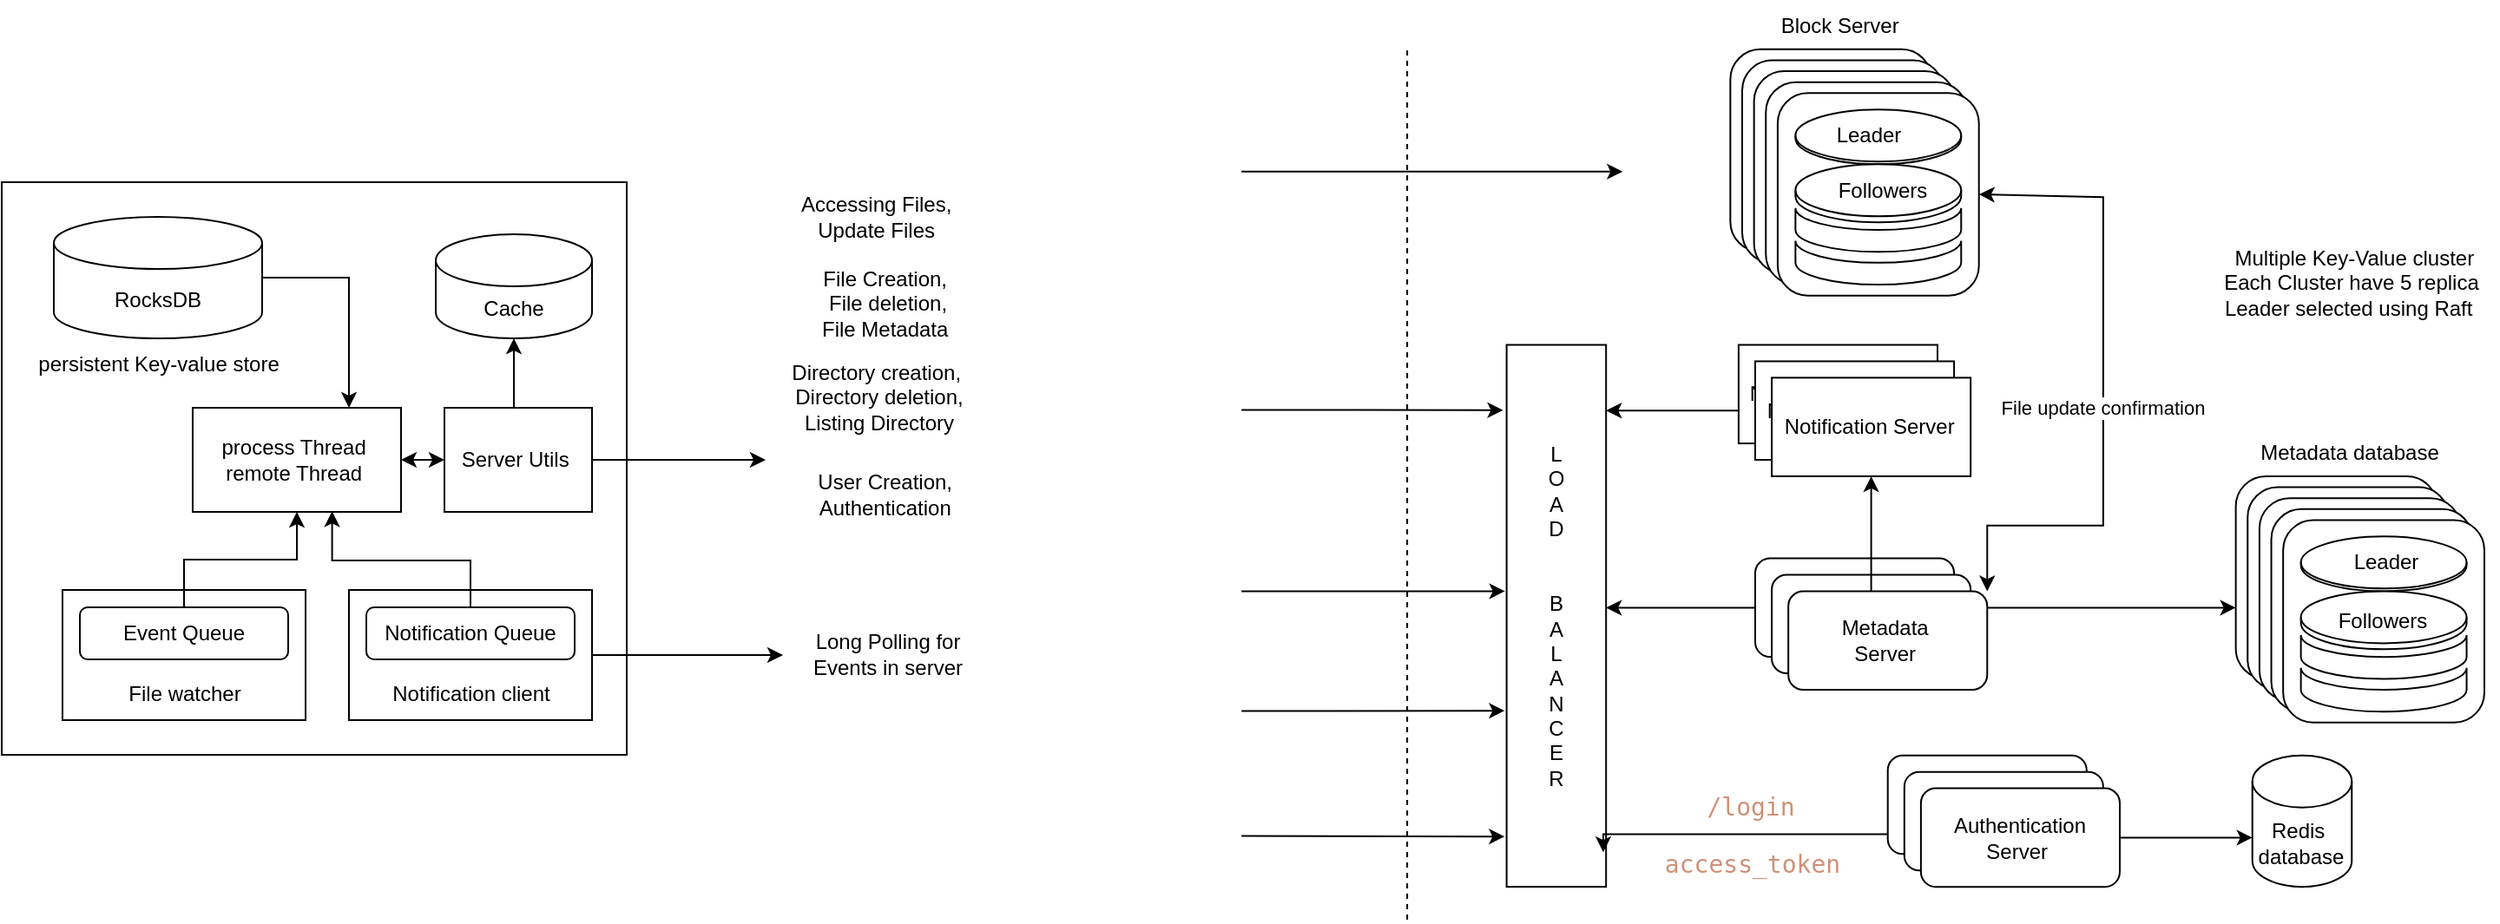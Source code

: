 <mxfile version="26.2.12">
  <diagram name="Page-1" id="bNkM6R-N0ssAOY50iF0S">
    <mxGraphModel dx="1917" dy="533" grid="1" gridSize="10" guides="1" tooltips="1" connect="1" arrows="1" fold="1" page="1" pageScale="1" pageWidth="850" pageHeight="1100" math="0" shadow="0">
      <root>
        <mxCell id="0" />
        <mxCell id="1" parent="0" />
        <mxCell id="1btQqyBYPSRcOoSG0rmQ-140" value="" style="rounded=0;whiteSpace=wrap;html=1;" vertex="1" parent="1">
          <mxGeometry x="-600" y="450" width="360" height="330" as="geometry" />
        </mxCell>
        <mxCell id="1btQqyBYPSRcOoSG0rmQ-121" value="Cache" style="shape=cylinder3;whiteSpace=wrap;html=1;boundedLbl=1;backgroundOutline=1;size=15;" vertex="1" parent="1">
          <mxGeometry x="-350" y="480" width="90" height="60" as="geometry" />
        </mxCell>
        <mxCell id="1btQqyBYPSRcOoSG0rmQ-143" value="" style="edgeStyle=orthogonalEdgeStyle;rounded=0;orthogonalLoop=1;jettySize=auto;html=1;entryX=0.75;entryY=0;entryDx=0;entryDy=0;" edge="1" parent="1" source="1btQqyBYPSRcOoSG0rmQ-122" target="1btQqyBYPSRcOoSG0rmQ-136">
          <mxGeometry relative="1" as="geometry">
            <Array as="points">
              <mxPoint x="-400" y="505" />
            </Array>
          </mxGeometry>
        </mxCell>
        <mxCell id="1btQqyBYPSRcOoSG0rmQ-122" value="RocksDB" style="shape=cylinder3;whiteSpace=wrap;html=1;boundedLbl=1;backgroundOutline=1;size=15;" vertex="1" parent="1">
          <mxGeometry x="-570" y="470" width="120" height="70" as="geometry" />
        </mxCell>
        <mxCell id="1btQqyBYPSRcOoSG0rmQ-123" value="persistent Key-value store" style="text;html=1;align=center;verticalAlign=middle;resizable=0;points=[];autosize=1;strokeColor=none;fillColor=none;" vertex="1" parent="1">
          <mxGeometry x="-590" y="540" width="160" height="30" as="geometry" />
        </mxCell>
        <mxCell id="1btQqyBYPSRcOoSG0rmQ-149" value="" style="edgeStyle=orthogonalEdgeStyle;rounded=0;orthogonalLoop=1;jettySize=auto;html=1;" edge="1" parent="1" source="1btQqyBYPSRcOoSG0rmQ-124">
          <mxGeometry relative="1" as="geometry">
            <mxPoint x="-150" y="722.5" as="targetPoint" />
          </mxGeometry>
        </mxCell>
        <mxCell id="1btQqyBYPSRcOoSG0rmQ-124" value="" style="rounded=0;whiteSpace=wrap;html=1;" vertex="1" parent="1">
          <mxGeometry x="-400" y="685" width="140" height="75" as="geometry" />
        </mxCell>
        <mxCell id="1btQqyBYPSRcOoSG0rmQ-125" value="Notification client" style="text;html=1;align=center;verticalAlign=middle;resizable=0;points=[];autosize=1;strokeColor=none;fillColor=none;" vertex="1" parent="1">
          <mxGeometry x="-385" y="730" width="110" height="30" as="geometry" />
        </mxCell>
        <mxCell id="1btQqyBYPSRcOoSG0rmQ-146" value="" style="edgeStyle=orthogonalEdgeStyle;rounded=0;orthogonalLoop=1;jettySize=auto;html=1;entryX=0.669;entryY=0.994;entryDx=0;entryDy=0;entryPerimeter=0;" edge="1" parent="1" source="1btQqyBYPSRcOoSG0rmQ-129" target="1btQqyBYPSRcOoSG0rmQ-136">
          <mxGeometry relative="1" as="geometry">
            <Array as="points">
              <mxPoint x="-330" y="668" />
              <mxPoint x="-410" y="668" />
            </Array>
          </mxGeometry>
        </mxCell>
        <mxCell id="1btQqyBYPSRcOoSG0rmQ-129" value="Notification Queue" style="rounded=1;whiteSpace=wrap;html=1;" vertex="1" parent="1">
          <mxGeometry x="-390" y="695" width="120" height="30" as="geometry" />
        </mxCell>
        <mxCell id="1btQqyBYPSRcOoSG0rmQ-144" value="" style="edgeStyle=orthogonalEdgeStyle;rounded=0;orthogonalLoop=1;jettySize=auto;html=1;" edge="1" parent="1" source="1btQqyBYPSRcOoSG0rmQ-135" target="1btQqyBYPSRcOoSG0rmQ-121">
          <mxGeometry relative="1" as="geometry">
            <Array as="points">
              <mxPoint x="-305" y="570" />
              <mxPoint x="-305" y="570" />
            </Array>
          </mxGeometry>
        </mxCell>
        <mxCell id="1btQqyBYPSRcOoSG0rmQ-151" value="" style="edgeStyle=orthogonalEdgeStyle;rounded=0;orthogonalLoop=1;jettySize=auto;html=1;" edge="1" parent="1" source="1btQqyBYPSRcOoSG0rmQ-135">
          <mxGeometry relative="1" as="geometry">
            <mxPoint x="-160" y="610" as="targetPoint" />
          </mxGeometry>
        </mxCell>
        <mxCell id="1btQqyBYPSRcOoSG0rmQ-135" value="Server Utils&amp;nbsp;" style="rounded=0;whiteSpace=wrap;html=1;" vertex="1" parent="1">
          <mxGeometry x="-345" y="580" width="85" height="60" as="geometry" />
        </mxCell>
        <mxCell id="1btQqyBYPSRcOoSG0rmQ-136" value="process Thread&amp;nbsp;&lt;div&gt;remote Thread&amp;nbsp;&lt;/div&gt;" style="rounded=0;whiteSpace=wrap;html=1;" vertex="1" parent="1">
          <mxGeometry x="-490" y="580" width="120" height="60" as="geometry" />
        </mxCell>
        <mxCell id="1btQqyBYPSRcOoSG0rmQ-137" value="" style="rounded=0;whiteSpace=wrap;html=1;" vertex="1" parent="1">
          <mxGeometry x="-565" y="685" width="140" height="75" as="geometry" />
        </mxCell>
        <mxCell id="1btQqyBYPSRcOoSG0rmQ-138" value="File watcher" style="text;html=1;align=center;verticalAlign=middle;resizable=0;points=[];autosize=1;strokeColor=none;fillColor=none;" vertex="1" parent="1">
          <mxGeometry x="-540" y="730" width="90" height="30" as="geometry" />
        </mxCell>
        <mxCell id="1btQqyBYPSRcOoSG0rmQ-145" value="" style="edgeStyle=orthogonalEdgeStyle;rounded=0;orthogonalLoop=1;jettySize=auto;html=1;" edge="1" parent="1" source="1btQqyBYPSRcOoSG0rmQ-139" target="1btQqyBYPSRcOoSG0rmQ-136">
          <mxGeometry relative="1" as="geometry" />
        </mxCell>
        <mxCell id="1btQqyBYPSRcOoSG0rmQ-139" value="Event Queue" style="rounded=1;whiteSpace=wrap;html=1;" vertex="1" parent="1">
          <mxGeometry x="-555" y="695" width="120" height="30" as="geometry" />
        </mxCell>
        <mxCell id="1btQqyBYPSRcOoSG0rmQ-147" value="" style="endArrow=classic;startArrow=classic;html=1;rounded=0;exitX=1;exitY=0.5;exitDx=0;exitDy=0;entryX=0;entryY=0.5;entryDx=0;entryDy=0;" edge="1" parent="1" source="1btQqyBYPSRcOoSG0rmQ-136" target="1btQqyBYPSRcOoSG0rmQ-135">
          <mxGeometry width="50" height="50" relative="1" as="geometry">
            <mxPoint x="-370" y="690" as="sourcePoint" />
            <mxPoint x="-320" y="640" as="targetPoint" />
          </mxGeometry>
        </mxCell>
        <mxCell id="1btQqyBYPSRcOoSG0rmQ-2" value="L&lt;div&gt;O&lt;/div&gt;&lt;div&gt;A&lt;/div&gt;&lt;div&gt;D&lt;/div&gt;&lt;div&gt;&lt;br&gt;&lt;/div&gt;&lt;div&gt;&lt;br&gt;&lt;/div&gt;&lt;div&gt;B&lt;/div&gt;&lt;div&gt;A&lt;/div&gt;&lt;div&gt;L&lt;/div&gt;&lt;div&gt;A&lt;/div&gt;&lt;div&gt;N&lt;/div&gt;&lt;div&gt;C&lt;/div&gt;&lt;div&gt;E&lt;/div&gt;&lt;div&gt;R&lt;/div&gt;" style="rounded=0;whiteSpace=wrap;html=1;" vertex="1" parent="1">
          <mxGeometry x="266.818" y="543.75" width="57.273" height="312.321" as="geometry" />
        </mxCell>
        <mxCell id="1btQqyBYPSRcOoSG0rmQ-84" value="" style="edgeStyle=orthogonalEdgeStyle;rounded=0;orthogonalLoop=1;jettySize=auto;html=1;entryX=0.972;entryY=0.936;entryDx=0;entryDy=0;entryPerimeter=0;" edge="1" parent="1" source="1btQqyBYPSRcOoSG0rmQ-3" target="1btQqyBYPSRcOoSG0rmQ-2">
          <mxGeometry relative="1" as="geometry">
            <Array as="points">
              <mxPoint x="448.182" y="825.786" />
              <mxPoint x="448.182" y="825.786" />
            </Array>
          </mxGeometry>
        </mxCell>
        <mxCell id="1btQqyBYPSRcOoSG0rmQ-3" value="Authentication Server&amp;nbsp;" style="rounded=1;whiteSpace=wrap;html=1;" vertex="1" parent="1">
          <mxGeometry x="486.364" y="780.357" width="114.545" height="56.786" as="geometry" />
        </mxCell>
        <mxCell id="1btQqyBYPSRcOoSG0rmQ-4" value="Authentication Server&amp;nbsp;" style="rounded=1;whiteSpace=wrap;html=1;" vertex="1" parent="1">
          <mxGeometry x="495.909" y="789.821" width="114.545" height="56.786" as="geometry" />
        </mxCell>
        <mxCell id="1btQqyBYPSRcOoSG0rmQ-85" value="" style="edgeStyle=orthogonalEdgeStyle;rounded=0;orthogonalLoop=1;jettySize=auto;html=1;" edge="1" parent="1" source="1btQqyBYPSRcOoSG0rmQ-5" target="1btQqyBYPSRcOoSG0rmQ-7">
          <mxGeometry relative="1" as="geometry">
            <Array as="points">
              <mxPoint x="667.727" y="827.679" />
              <mxPoint x="667.727" y="827.679" />
            </Array>
          </mxGeometry>
        </mxCell>
        <mxCell id="1btQqyBYPSRcOoSG0rmQ-5" value="Authentication Server&amp;nbsp;" style="rounded=1;whiteSpace=wrap;html=1;" vertex="1" parent="1">
          <mxGeometry x="505.455" y="799.286" width="114.545" height="56.786" as="geometry" />
        </mxCell>
        <mxCell id="1btQqyBYPSRcOoSG0rmQ-7" value="Redis&amp;nbsp;&lt;div&gt;database&lt;/div&gt;" style="shape=cylinder3;whiteSpace=wrap;html=1;boundedLbl=1;backgroundOutline=1;size=15;" vertex="1" parent="1">
          <mxGeometry x="696.364" y="780.357" width="57.273" height="75.714" as="geometry" />
        </mxCell>
        <mxCell id="1btQqyBYPSRcOoSG0rmQ-11" value="&lt;div style=&quot;color: rgb(204, 204, 204); font-family: &amp;quot;Droid Sans Mono&amp;quot;, &amp;quot;monospace&amp;quot;, monospace; font-size: 14px; line-height: 19px; white-space-collapse: preserve;&quot;&gt;&lt;span style=&quot;color: rgb(206, 145, 120);&quot;&gt;/login&lt;/span&gt;&lt;/div&gt;" style="text;html=1;align=center;verticalAlign=middle;resizable=0;points=[];autosize=1;strokeColor=none;fillColor=none;" vertex="1" parent="1">
          <mxGeometry x="371.818" y="794.554" width="70" height="30" as="geometry" />
        </mxCell>
        <mxCell id="1btQqyBYPSRcOoSG0rmQ-12" value="&lt;div style=&quot;color: rgb(204, 204, 204); font-family: &amp;quot;Droid Sans Mono&amp;quot;, &amp;quot;monospace&amp;quot;, monospace; font-size: 14px; line-height: 19px; white-space-collapse: preserve;&quot;&gt;&lt;span style=&quot;color: rgb(206, 145, 120);&quot;&gt;access_token&lt;/span&gt;&lt;/div&gt;" style="text;html=1;align=center;verticalAlign=middle;resizable=0;points=[];autosize=1;strokeColor=none;fillColor=none;" vertex="1" parent="1">
          <mxGeometry x="347.955" y="827.679" width="120" height="30" as="geometry" />
        </mxCell>
        <mxCell id="1btQqyBYPSRcOoSG0rmQ-86" value="" style="edgeStyle=orthogonalEdgeStyle;rounded=0;orthogonalLoop=1;jettySize=auto;html=1;" edge="1" parent="1" source="1btQqyBYPSRcOoSG0rmQ-15" target="1btQqyBYPSRcOoSG0rmQ-2">
          <mxGeometry relative="1" as="geometry">
            <Array as="points">
              <mxPoint x="343.182" y="695.179" />
              <mxPoint x="343.182" y="695.179" />
            </Array>
          </mxGeometry>
        </mxCell>
        <mxCell id="1btQqyBYPSRcOoSG0rmQ-15" value="Metadata&amp;nbsp;&lt;div&gt;Server&amp;nbsp;&lt;/div&gt;" style="rounded=1;whiteSpace=wrap;html=1;" vertex="1" parent="1">
          <mxGeometry x="410" y="666.786" width="114.545" height="56.786" as="geometry" />
        </mxCell>
        <mxCell id="1btQqyBYPSRcOoSG0rmQ-16" value="Metadata&amp;nbsp;&lt;div&gt;Server&amp;nbsp;&lt;/div&gt;" style="rounded=1;whiteSpace=wrap;html=1;" vertex="1" parent="1">
          <mxGeometry x="419.545" y="676.25" width="114.545" height="56.786" as="geometry" />
        </mxCell>
        <mxCell id="1btQqyBYPSRcOoSG0rmQ-77" value="" style="edgeStyle=orthogonalEdgeStyle;rounded=0;orthogonalLoop=1;jettySize=auto;html=1;" edge="1" parent="1" source="1btQqyBYPSRcOoSG0rmQ-17" target="1btQqyBYPSRcOoSG0rmQ-49">
          <mxGeometry relative="1" as="geometry">
            <Array as="points">
              <mxPoint x="600.909" y="695.179" />
              <mxPoint x="600.909" y="695.179" />
            </Array>
          </mxGeometry>
        </mxCell>
        <mxCell id="1btQqyBYPSRcOoSG0rmQ-82" value="" style="edgeStyle=orthogonalEdgeStyle;rounded=0;orthogonalLoop=1;jettySize=auto;html=1;" edge="1" parent="1" source="1btQqyBYPSRcOoSG0rmQ-17" target="1btQqyBYPSRcOoSG0rmQ-81">
          <mxGeometry relative="1" as="geometry">
            <Array as="points">
              <mxPoint x="476.818" y="666.786" />
              <mxPoint x="476.818" y="666.786" />
            </Array>
          </mxGeometry>
        </mxCell>
        <mxCell id="1btQqyBYPSRcOoSG0rmQ-17" value="Metadata&amp;nbsp;&lt;div&gt;Server&amp;nbsp;&lt;/div&gt;" style="rounded=1;whiteSpace=wrap;html=1;" vertex="1" parent="1">
          <mxGeometry x="429.091" y="685.714" width="114.545" height="56.786" as="geometry" />
        </mxCell>
        <mxCell id="1btQqyBYPSRcOoSG0rmQ-76" value="&amp;nbsp;Multiple Key-Value cluster&lt;div&gt;Each Cluster have 5 replica&lt;/div&gt;&lt;div&gt;Leader selected using Raft&amp;nbsp;&lt;/div&gt;" style="text;html=1;align=center;verticalAlign=middle;resizable=0;points=[];autosize=1;strokeColor=none;fillColor=none;" vertex="1" parent="1">
          <mxGeometry x="667.727" y="477.5" width="170" height="60" as="geometry" />
        </mxCell>
        <mxCell id="1btQqyBYPSRcOoSG0rmQ-83" value="" style="edgeStyle=orthogonalEdgeStyle;rounded=0;orthogonalLoop=1;jettySize=auto;html=1;" edge="1" parent="1" source="1btQqyBYPSRcOoSG0rmQ-78" target="1btQqyBYPSRcOoSG0rmQ-2">
          <mxGeometry relative="1" as="geometry">
            <Array as="points">
              <mxPoint x="371.818" y="581.607" />
              <mxPoint x="371.818" y="581.607" />
            </Array>
          </mxGeometry>
        </mxCell>
        <mxCell id="1btQqyBYPSRcOoSG0rmQ-78" value="Notification Server&amp;nbsp;" style="whiteSpace=wrap;html=1;" vertex="1" parent="1">
          <mxGeometry x="400.455" y="543.75" width="114.545" height="56.786" as="geometry" />
        </mxCell>
        <mxCell id="1btQqyBYPSRcOoSG0rmQ-80" value="Notification Server&amp;nbsp;" style="whiteSpace=wrap;html=1;" vertex="1" parent="1">
          <mxGeometry x="410" y="553.214" width="114.545" height="56.786" as="geometry" />
        </mxCell>
        <mxCell id="1btQqyBYPSRcOoSG0rmQ-81" value="Notification Server&amp;nbsp;" style="whiteSpace=wrap;html=1;" vertex="1" parent="1">
          <mxGeometry x="419.545" y="562.679" width="114.545" height="56.786" as="geometry" />
        </mxCell>
        <mxCell id="1btQqyBYPSRcOoSG0rmQ-88" value="" style="group" vertex="1" connectable="0" parent="1">
          <mxGeometry x="686.818" y="619.464" width="143.182" height="141.964" as="geometry" />
        </mxCell>
        <mxCell id="1btQqyBYPSRcOoSG0rmQ-49" value="" style="rounded=1;whiteSpace=wrap;html=1;" vertex="1" parent="1btQqyBYPSRcOoSG0rmQ-88">
          <mxGeometry width="115.909" height="116.726" as="geometry" />
        </mxCell>
        <mxCell id="1btQqyBYPSRcOoSG0rmQ-72" value="" style="rounded=1;whiteSpace=wrap;html=1;" vertex="1" parent="1btQqyBYPSRcOoSG0rmQ-88">
          <mxGeometry x="6.818" y="6.31" width="115.909" height="116.726" as="geometry" />
        </mxCell>
        <mxCell id="1btQqyBYPSRcOoSG0rmQ-73" value="" style="rounded=1;whiteSpace=wrap;html=1;" vertex="1" parent="1btQqyBYPSRcOoSG0rmQ-88">
          <mxGeometry x="13.636" y="12.619" width="115.909" height="116.726" as="geometry" />
        </mxCell>
        <mxCell id="1btQqyBYPSRcOoSG0rmQ-74" value="" style="rounded=1;whiteSpace=wrap;html=1;" vertex="1" parent="1btQqyBYPSRcOoSG0rmQ-88">
          <mxGeometry x="20.455" y="18.929" width="115.909" height="116.726" as="geometry" />
        </mxCell>
        <mxCell id="1btQqyBYPSRcOoSG0rmQ-75" value="" style="rounded=1;whiteSpace=wrap;html=1;" vertex="1" parent="1btQqyBYPSRcOoSG0rmQ-88">
          <mxGeometry x="27.273" y="25.238" width="115.909" height="116.726" as="geometry" />
        </mxCell>
        <mxCell id="1btQqyBYPSRcOoSG0rmQ-57" value="" style="shape=cylinder3;whiteSpace=wrap;html=1;boundedLbl=1;backgroundOutline=1;size=15;" vertex="1" parent="1btQqyBYPSRcOoSG0rmQ-88">
          <mxGeometry x="37.5" y="34.702" width="95.455" height="31.548" as="geometry" />
        </mxCell>
        <mxCell id="1btQqyBYPSRcOoSG0rmQ-60" value="" style="shape=cylinder3;whiteSpace=wrap;html=1;boundedLbl=1;backgroundOutline=1;size=15;lid=0;" vertex="1" parent="1btQqyBYPSRcOoSG0rmQ-88">
          <mxGeometry x="37.5" y="91.488" width="95.455" height="25.238" as="geometry" />
        </mxCell>
        <mxCell id="1btQqyBYPSRcOoSG0rmQ-61" value="" style="shape=cylinder3;whiteSpace=wrap;html=1;boundedLbl=1;backgroundOutline=1;size=15;lid=0;" vertex="1" parent="1btQqyBYPSRcOoSG0rmQ-88">
          <mxGeometry x="37.5" y="110.417" width="95.455" height="25.238" as="geometry" />
        </mxCell>
        <mxCell id="1btQqyBYPSRcOoSG0rmQ-63" value="" style="shape=cylinder3;whiteSpace=wrap;html=1;boundedLbl=1;backgroundOutline=1;size=15;" vertex="1" parent="1btQqyBYPSRcOoSG0rmQ-88">
          <mxGeometry x="37.5" y="66.25" width="95.455" height="33.44" as="geometry" />
        </mxCell>
        <mxCell id="1btQqyBYPSRcOoSG0rmQ-62" value="Followers" style="text;html=1;align=center;verticalAlign=middle;resizable=0;points=[];autosize=1;strokeColor=none;fillColor=none;" vertex="1" parent="1btQqyBYPSRcOoSG0rmQ-88">
          <mxGeometry x="49.088" y="68.771" width="70" height="30" as="geometry" />
        </mxCell>
        <mxCell id="1btQqyBYPSRcOoSG0rmQ-65" value="Leader" style="text;html=1;align=center;verticalAlign=middle;resizable=0;points=[];autosize=1;strokeColor=none;fillColor=none;" vertex="1" parent="1btQqyBYPSRcOoSG0rmQ-88">
          <mxGeometry x="56.592" y="34.702" width="60" height="30" as="geometry" />
        </mxCell>
        <mxCell id="1btQqyBYPSRcOoSG0rmQ-89" value="" style="group" vertex="1" connectable="0" parent="1">
          <mxGeometry x="395.682" y="373.393" width="143.182" height="141.964" as="geometry" />
        </mxCell>
        <mxCell id="1btQqyBYPSRcOoSG0rmQ-90" value="" style="rounded=1;whiteSpace=wrap;html=1;" vertex="1" parent="1btQqyBYPSRcOoSG0rmQ-89">
          <mxGeometry width="115.909" height="116.726" as="geometry" />
        </mxCell>
        <mxCell id="1btQqyBYPSRcOoSG0rmQ-91" value="" style="rounded=1;whiteSpace=wrap;html=1;" vertex="1" parent="1btQqyBYPSRcOoSG0rmQ-89">
          <mxGeometry x="6.818" y="6.31" width="115.909" height="116.726" as="geometry" />
        </mxCell>
        <mxCell id="1btQqyBYPSRcOoSG0rmQ-92" value="" style="rounded=1;whiteSpace=wrap;html=1;" vertex="1" parent="1btQqyBYPSRcOoSG0rmQ-89">
          <mxGeometry x="13.636" y="12.619" width="115.909" height="116.726" as="geometry" />
        </mxCell>
        <mxCell id="1btQqyBYPSRcOoSG0rmQ-93" value="" style="rounded=1;whiteSpace=wrap;html=1;" vertex="1" parent="1btQqyBYPSRcOoSG0rmQ-89">
          <mxGeometry x="20.455" y="18.929" width="115.909" height="116.726" as="geometry" />
        </mxCell>
        <mxCell id="1btQqyBYPSRcOoSG0rmQ-94" value="" style="rounded=1;whiteSpace=wrap;html=1;" vertex="1" parent="1btQqyBYPSRcOoSG0rmQ-89">
          <mxGeometry x="27.271" y="25.241" width="115.91" height="116.723" as="geometry" />
        </mxCell>
        <mxCell id="1btQqyBYPSRcOoSG0rmQ-95" value="" style="shape=cylinder3;whiteSpace=wrap;html=1;boundedLbl=1;backgroundOutline=1;size=15;" vertex="1" parent="1btQqyBYPSRcOoSG0rmQ-89">
          <mxGeometry x="37.5" y="34.702" width="95.455" height="31.548" as="geometry" />
        </mxCell>
        <mxCell id="1btQqyBYPSRcOoSG0rmQ-96" value="" style="shape=cylinder3;whiteSpace=wrap;html=1;boundedLbl=1;backgroundOutline=1;size=15;lid=0;" vertex="1" parent="1btQqyBYPSRcOoSG0rmQ-89">
          <mxGeometry x="37.5" y="91.488" width="95.455" height="25.238" as="geometry" />
        </mxCell>
        <mxCell id="1btQqyBYPSRcOoSG0rmQ-97" value="" style="shape=cylinder3;whiteSpace=wrap;html=1;boundedLbl=1;backgroundOutline=1;size=15;lid=0;" vertex="1" parent="1btQqyBYPSRcOoSG0rmQ-89">
          <mxGeometry x="37.5" y="110.417" width="95.455" height="25.238" as="geometry" />
        </mxCell>
        <mxCell id="1btQqyBYPSRcOoSG0rmQ-98" value="" style="shape=cylinder3;whiteSpace=wrap;html=1;boundedLbl=1;backgroundOutline=1;size=15;" vertex="1" parent="1btQqyBYPSRcOoSG0rmQ-89">
          <mxGeometry x="37.5" y="66.25" width="95.455" height="33.44" as="geometry" />
        </mxCell>
        <mxCell id="1btQqyBYPSRcOoSG0rmQ-99" value="Followers" style="text;html=1;align=center;verticalAlign=middle;resizable=0;points=[];autosize=1;strokeColor=none;fillColor=none;" vertex="1" parent="1btQqyBYPSRcOoSG0rmQ-89">
          <mxGeometry x="51.818" y="66.253" width="70" height="30" as="geometry" />
        </mxCell>
        <mxCell id="1btQqyBYPSRcOoSG0rmQ-100" value="Leader" style="text;html=1;align=center;verticalAlign=middle;resizable=0;points=[];autosize=1;strokeColor=none;fillColor=none;" vertex="1" parent="1btQqyBYPSRcOoSG0rmQ-89">
          <mxGeometry x="49.777" y="34.702" width="60" height="30" as="geometry" />
        </mxCell>
        <mxCell id="1btQqyBYPSRcOoSG0rmQ-101" value="Block Server&amp;nbsp;" style="text;html=1;align=center;verticalAlign=middle;resizable=0;points=[];autosize=1;strokeColor=none;fillColor=none;" vertex="1" parent="1">
          <mxGeometry x="414.773" y="345" width="90" height="30" as="geometry" />
        </mxCell>
        <mxCell id="1btQqyBYPSRcOoSG0rmQ-102" value="Metadata database" style="text;html=1;align=center;verticalAlign=middle;resizable=0;points=[];autosize=1;strokeColor=none;fillColor=none;" vertex="1" parent="1">
          <mxGeometry x="686.818" y="591.071" width="130" height="30" as="geometry" />
        </mxCell>
        <mxCell id="1btQqyBYPSRcOoSG0rmQ-103" value="" style="endArrow=classic;startArrow=classic;html=1;rounded=0;exitX=1;exitY=0.5;exitDx=0;exitDy=0;entryX=1;entryY=0;entryDx=0;entryDy=0;" edge="1" parent="1" source="1btQqyBYPSRcOoSG0rmQ-94" target="1btQqyBYPSRcOoSG0rmQ-17">
          <mxGeometry width="50" height="50" relative="1" as="geometry">
            <mxPoint x="658.182" y="553.214" as="sourcePoint" />
            <mxPoint x="705.909" y="505.893" as="targetPoint" />
            <Array as="points">
              <mxPoint x="610.455" y="458.571" />
              <mxPoint x="610.455" y="647.857" />
              <mxPoint x="543.636" y="647.857" />
            </Array>
          </mxGeometry>
        </mxCell>
        <mxCell id="1btQqyBYPSRcOoSG0rmQ-104" value="File update confirmation" style="edgeLabel;html=1;align=center;verticalAlign=middle;resizable=0;points=[];" vertex="1" connectable="0" parent="1btQqyBYPSRcOoSG0rmQ-103">
          <mxGeometry x="0.053" y="-1" relative="1" as="geometry">
            <mxPoint as="offset" />
          </mxGeometry>
        </mxCell>
        <mxCell id="1btQqyBYPSRcOoSG0rmQ-107" value="" style="endArrow=none;dashed=1;html=1;rounded=0;" edge="1" parent="1">
          <mxGeometry width="50" height="50" relative="1" as="geometry">
            <mxPoint x="209.545" y="875" as="sourcePoint" />
            <mxPoint x="209.545" y="373.393" as="targetPoint" />
          </mxGeometry>
        </mxCell>
        <mxCell id="1btQqyBYPSRcOoSG0rmQ-109" value="" style="endArrow=classic;html=1;rounded=0;" edge="1" parent="1">
          <mxGeometry width="50" height="50" relative="1" as="geometry">
            <mxPoint x="114.091" y="443.921" as="sourcePoint" />
            <mxPoint x="333.636" y="443.921" as="targetPoint" />
          </mxGeometry>
        </mxCell>
        <mxCell id="1btQqyBYPSRcOoSG0rmQ-110" value="Accessing Files,&amp;nbsp;&lt;div&gt;Update Files&amp;nbsp;&lt;/div&gt;" style="text;html=1;align=center;verticalAlign=middle;resizable=0;points=[];autosize=1;strokeColor=none;fillColor=none;" vertex="1" parent="1">
          <mxGeometry x="-149.999" y="449.996" width="110" height="40" as="geometry" />
        </mxCell>
        <mxCell id="1btQqyBYPSRcOoSG0rmQ-111" value="" style="endArrow=classic;html=1;rounded=0;entryX=-0.036;entryY=0.037;entryDx=0;entryDy=0;entryPerimeter=0;" edge="1" parent="1">
          <mxGeometry width="50" height="50" relative="1" as="geometry">
            <mxPoint x="114.091" y="581.229" as="sourcePoint" />
            <mxPoint x="264.756" y="581.427" as="targetPoint" />
            <Array as="points">
              <mxPoint x="180.909" y="581.229" />
            </Array>
          </mxGeometry>
        </mxCell>
        <mxCell id="1btQqyBYPSRcOoSG0rmQ-112" value="Long Polling for&lt;div&gt;&amp;nbsp;Events in server&amp;nbsp;&lt;/div&gt;" style="text;html=1;align=center;verticalAlign=middle;resizable=0;points=[];autosize=1;strokeColor=none;fillColor=none;" vertex="1" parent="1">
          <mxGeometry x="-150" y="702.499" width="120" height="40" as="geometry" />
        </mxCell>
        <mxCell id="1btQqyBYPSRcOoSG0rmQ-113" value="" style="endArrow=classic;html=1;rounded=0;entryX=-0.02;entryY=0.395;entryDx=0;entryDy=0;entryPerimeter=0;" edge="1" parent="1">
          <mxGeometry width="50" height="50" relative="1" as="geometry">
            <mxPoint x="114.091" y="826.779" as="sourcePoint" />
            <mxPoint x="265.673" y="827.111" as="targetPoint" />
          </mxGeometry>
        </mxCell>
        <mxCell id="1btQqyBYPSRcOoSG0rmQ-114" value="User Creation,&amp;nbsp;&lt;div&gt;Authentication&amp;nbsp;&lt;/div&gt;" style="text;html=1;align=center;verticalAlign=middle;resizable=0;points=[];autosize=1;strokeColor=none;fillColor=none;" vertex="1" parent="1">
          <mxGeometry x="-139.999" y="610" width="100" height="40" as="geometry" />
        </mxCell>
        <mxCell id="1btQqyBYPSRcOoSG0rmQ-115" value="" style="endArrow=classic;html=1;rounded=0;entryX=-0.02;entryY=0.675;entryDx=0;entryDy=0;entryPerimeter=0;" edge="1" parent="1" target="1btQqyBYPSRcOoSG0rmQ-2">
          <mxGeometry width="50" height="50" relative="1" as="geometry">
            <mxPoint x="114.091" y="754.804" as="sourcePoint" />
            <mxPoint x="133.182" y="676.25" as="targetPoint" />
          </mxGeometry>
        </mxCell>
        <mxCell id="1btQqyBYPSRcOoSG0rmQ-116" value="Directory creation,&amp;nbsp;&lt;div&gt;Directory deletion,&lt;/div&gt;&lt;div&gt;Listing Directory&lt;/div&gt;" style="text;html=1;align=center;verticalAlign=middle;resizable=0;points=[];autosize=1;strokeColor=none;fillColor=none;" vertex="1" parent="1">
          <mxGeometry x="-155" y="543.751" width="120" height="60" as="geometry" />
        </mxCell>
        <mxCell id="1btQqyBYPSRcOoSG0rmQ-117" value="" style="endArrow=classic;html=1;rounded=0;entryX=-0.02;entryY=0.675;entryDx=0;entryDy=0;entryPerimeter=0;" edge="1" parent="1">
          <mxGeometry width="50" height="50" relative="1" as="geometry">
            <mxPoint x="114.091" y="685.714" as="sourcePoint" />
            <mxPoint x="265.864" y="685.714" as="targetPoint" />
          </mxGeometry>
        </mxCell>
        <mxCell id="1btQqyBYPSRcOoSG0rmQ-118" value="File Creation,&amp;nbsp;&lt;div&gt;File deletion,&lt;/div&gt;&lt;div&gt;File Metadata&amp;nbsp;&lt;/div&gt;" style="text;html=1;align=center;verticalAlign=middle;resizable=0;points=[];autosize=1;strokeColor=none;fillColor=none;" vertex="1" parent="1">
          <mxGeometry x="-139.999" y="490.001" width="100" height="60" as="geometry" />
        </mxCell>
      </root>
    </mxGraphModel>
  </diagram>
</mxfile>
